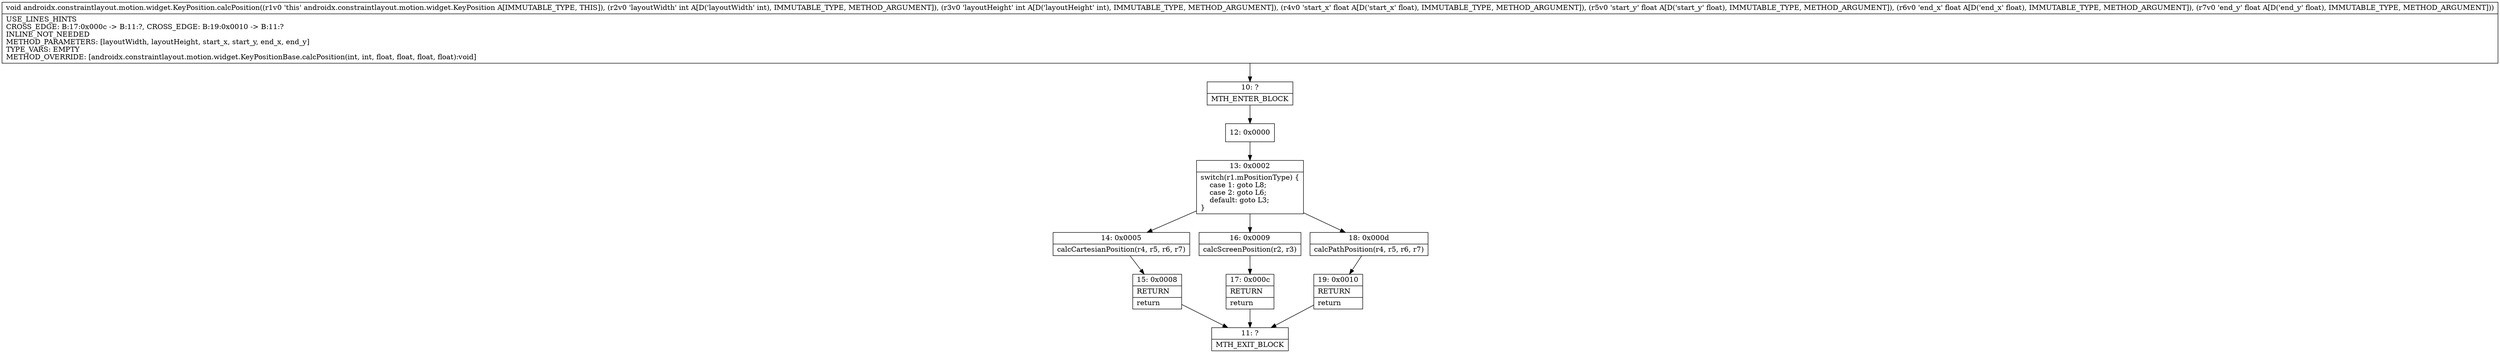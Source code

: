 digraph "CFG forandroidx.constraintlayout.motion.widget.KeyPosition.calcPosition(IIFFFF)V" {
Node_10 [shape=record,label="{10\:\ ?|MTH_ENTER_BLOCK\l}"];
Node_12 [shape=record,label="{12\:\ 0x0000}"];
Node_13 [shape=record,label="{13\:\ 0x0002|switch(r1.mPositionType) \{\l    case 1: goto L8;\l    case 2: goto L6;\l    default: goto L3;\l\}\l}"];
Node_14 [shape=record,label="{14\:\ 0x0005|calcCartesianPosition(r4, r5, r6, r7)\l}"];
Node_15 [shape=record,label="{15\:\ 0x0008|RETURN\l|return\l}"];
Node_11 [shape=record,label="{11\:\ ?|MTH_EXIT_BLOCK\l}"];
Node_16 [shape=record,label="{16\:\ 0x0009|calcScreenPosition(r2, r3)\l}"];
Node_17 [shape=record,label="{17\:\ 0x000c|RETURN\l|return\l}"];
Node_18 [shape=record,label="{18\:\ 0x000d|calcPathPosition(r4, r5, r6, r7)\l}"];
Node_19 [shape=record,label="{19\:\ 0x0010|RETURN\l|return\l}"];
MethodNode[shape=record,label="{void androidx.constraintlayout.motion.widget.KeyPosition.calcPosition((r1v0 'this' androidx.constraintlayout.motion.widget.KeyPosition A[IMMUTABLE_TYPE, THIS]), (r2v0 'layoutWidth' int A[D('layoutWidth' int), IMMUTABLE_TYPE, METHOD_ARGUMENT]), (r3v0 'layoutHeight' int A[D('layoutHeight' int), IMMUTABLE_TYPE, METHOD_ARGUMENT]), (r4v0 'start_x' float A[D('start_x' float), IMMUTABLE_TYPE, METHOD_ARGUMENT]), (r5v0 'start_y' float A[D('start_y' float), IMMUTABLE_TYPE, METHOD_ARGUMENT]), (r6v0 'end_x' float A[D('end_x' float), IMMUTABLE_TYPE, METHOD_ARGUMENT]), (r7v0 'end_y' float A[D('end_y' float), IMMUTABLE_TYPE, METHOD_ARGUMENT]))  | USE_LINES_HINTS\lCROSS_EDGE: B:17:0x000c \-\> B:11:?, CROSS_EDGE: B:19:0x0010 \-\> B:11:?\lINLINE_NOT_NEEDED\lMETHOD_PARAMETERS: [layoutWidth, layoutHeight, start_x, start_y, end_x, end_y]\lTYPE_VARS: EMPTY\lMETHOD_OVERRIDE: [androidx.constraintlayout.motion.widget.KeyPositionBase.calcPosition(int, int, float, float, float, float):void]\l}"];
MethodNode -> Node_10;Node_10 -> Node_12;
Node_12 -> Node_13;
Node_13 -> Node_14;
Node_13 -> Node_16;
Node_13 -> Node_18;
Node_14 -> Node_15;
Node_15 -> Node_11;
Node_16 -> Node_17;
Node_17 -> Node_11;
Node_18 -> Node_19;
Node_19 -> Node_11;
}

